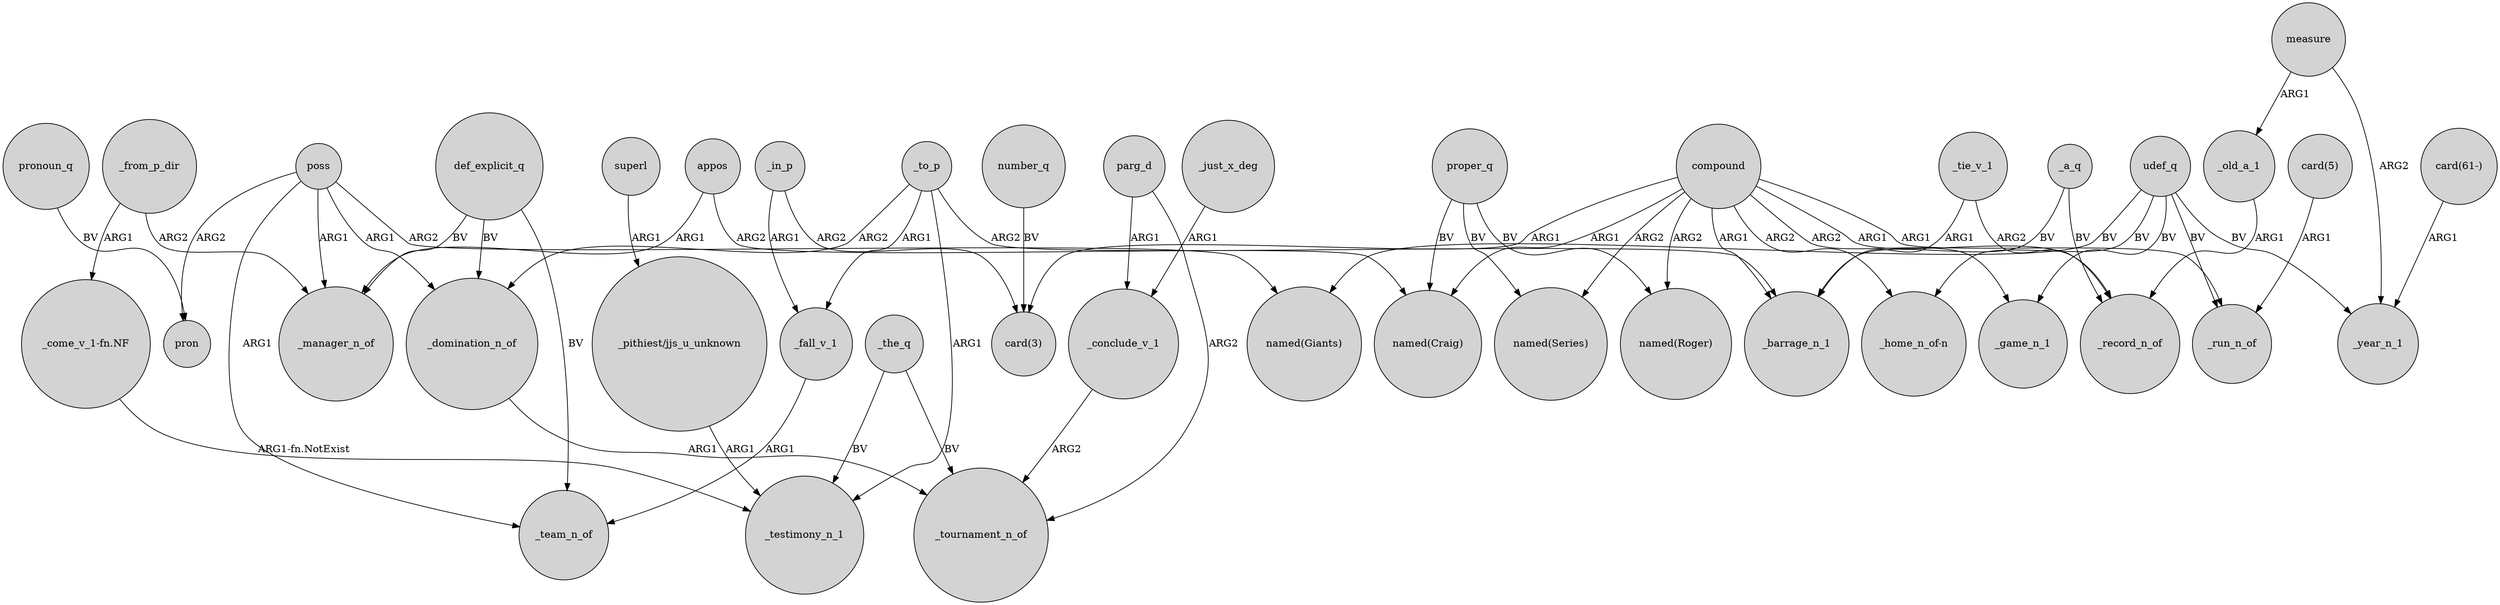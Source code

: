 digraph {
	node [shape=circle style=filled]
	udef_q -> _game_n_1 [label=BV]
	def_explicit_q -> _team_n_of [label=BV]
	poss -> pron [label=ARG2]
	udef_q -> "named(Giants)" [label=BV]
	_to_p -> _fall_v_1 [label=ARG1]
	measure -> _year_n_1 [label=ARG2]
	proper_q -> "named(Craig)" [label=BV]
	"_pithiest/jjs_u_unknown" -> _testimony_n_1 [label=ARG1]
	appos -> _manager_n_of [label=ARG1]
	_to_p -> _domination_n_of [label=ARG2]
	_to_p -> _testimony_n_1 [label=ARG1]
	_from_p_dir -> _manager_n_of [label=ARG2]
	parg_d -> _conclude_v_1 [label=ARG1]
	_a_q -> _barrage_n_1 [label=BV]
	udef_q -> "_home_n_of-n" [label=BV]
	parg_d -> _tournament_n_of [label=ARG2]
	udef_q -> _run_n_of [label=BV]
	_just_x_deg -> _conclude_v_1 [label=ARG1]
	_tie_v_1 -> _barrage_n_1 [label=ARG1]
	"card(61-)" -> _year_n_1 [label=ARG1]
	poss -> _team_n_of [label=ARG1]
	_fall_v_1 -> _team_n_of [label=ARG1]
	compound -> _barrage_n_1 [label=ARG1]
	_a_q -> _record_n_of [label=BV]
	proper_q -> "named(Series)" [label=BV]
	poss -> _domination_n_of [label=ARG1]
	measure -> _old_a_1 [label=ARG1]
	_in_p -> _fall_v_1 [label=ARG1]
	compound -> "named(Series)" [label=ARG2]
	compound -> "named(Roger)" [label=ARG2]
	pronoun_q -> pron [label=BV]
	appos -> "named(Craig)" [label=ARG2]
	_the_q -> _testimony_n_1 [label=BV]
	poss -> "named(Giants)" [label=ARG2]
	compound -> "named(Craig)" [label=ARG1]
	_tie_v_1 -> _record_n_of [label=ARG2]
	_the_q -> _tournament_n_of [label=BV]
	def_explicit_q -> _manager_n_of [label=BV]
	compound -> "card(3)" [label=ARG1]
	_to_p -> _barrage_n_1 [label=ARG2]
	poss -> _manager_n_of [label=ARG1]
	compound -> _run_n_of [label=ARG1]
	superl -> "_pithiest/jjs_u_unknown" [label=ARG1]
	proper_q -> "named(Roger)" [label=BV]
	_domination_n_of -> _tournament_n_of [label=ARG1]
	udef_q -> _year_n_1 [label=BV]
	compound -> "_home_n_of-n" [label=ARG2]
	number_q -> "card(3)" [label=BV]
	"card(5)" -> _run_n_of [label=ARG1]
	compound -> _record_n_of [label=ARG1]
	_in_p -> "card(3)" [label=ARG2]
	compound -> _game_n_1 [label=ARG2]
	_from_p_dir -> "_come_v_1-fn.NF" [label=ARG1]
	def_explicit_q -> _domination_n_of [label=BV]
	_conclude_v_1 -> _tournament_n_of [label=ARG2]
	"_come_v_1-fn.NF" -> _testimony_n_1 [label="ARG1-fn.NotExist"]
	_old_a_1 -> _record_n_of [label=ARG1]
}
